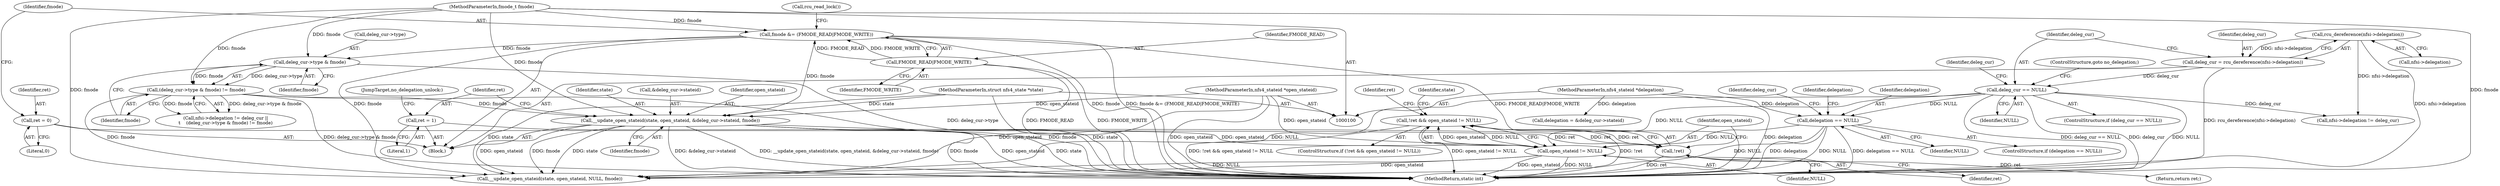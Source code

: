digraph "0_linux_dc0b027dfadfcb8a5504f7d8052754bf8d501ab9_25@API" {
"1000202" [label="(Call,!ret && open_stateid != NULL)"];
"1000203" [label="(Call,!ret)"];
"1000190" [label="(Call,ret = 1)"];
"1000115" [label="(Call,ret = 0)"];
"1000205" [label="(Call,open_stateid != NULL)"];
"1000182" [label="(Call,__update_open_stateid(state, open_stateid, &deleg_cur->stateid, fmode))"];
"1000101" [label="(MethodParameterIn,struct nfs4_state *state)"];
"1000102" [label="(MethodParameterIn,nfs4_stateid *open_stateid)"];
"1000147" [label="(Call,(deleg_cur->type & fmode) != fmode)"];
"1000148" [label="(Call,deleg_cur->type & fmode)"];
"1000118" [label="(Call,fmode &= (FMODE_READ|FMODE_WRITE))"];
"1000104" [label="(MethodParameterIn,fmode_t fmode)"];
"1000120" [label="(Call,FMODE_READ|FMODE_WRITE)"];
"1000156" [label="(Call,delegation == NULL)"];
"1000103" [label="(MethodParameterIn,nfs4_stateid *delegation)"];
"1000131" [label="(Call,deleg_cur == NULL)"];
"1000124" [label="(Call,deleg_cur = rcu_dereference(nfsi->delegation))"];
"1000126" [label="(Call,rcu_dereference(nfsi->delegation))"];
"1000105" [label="(Block,)"];
"1000189" [label="(Identifier,fmode)"];
"1000125" [label="(Identifier,deleg_cur)"];
"1000127" [label="(Call,nfsi->delegation)"];
"1000219" [label="(MethodReturn,static int)"];
"1000104" [label="(MethodParameterIn,fmode_t fmode)"];
"1000157" [label="(Identifier,delegation)"];
"1000202" [label="(Call,!ret && open_stateid != NULL)"];
"1000115" [label="(Call,ret = 0)"];
"1000171" [label="(Identifier,deleg_cur)"];
"1000207" [label="(Identifier,NULL)"];
"1000131" [label="(Call,deleg_cur == NULL)"];
"1000191" [label="(Identifier,ret)"];
"1000160" [label="(Identifier,delegation)"];
"1000116" [label="(Identifier,ret)"];
"1000152" [label="(Identifier,fmode)"];
"1000119" [label="(Identifier,fmode)"];
"1000182" [label="(Call,__update_open_stateid(state, open_stateid, &deleg_cur->stateid, fmode))"];
"1000133" [label="(Identifier,NULL)"];
"1000156" [label="(Call,delegation == NULL)"];
"1000209" [label="(Call,__update_open_stateid(state, open_stateid, NULL, fmode))"];
"1000201" [label="(ControlStructure,if (!ret && open_stateid != NULL))"];
"1000204" [label="(Identifier,ret)"];
"1000134" [label="(ControlStructure,goto no_delegation;)"];
"1000153" [label="(Identifier,fmode)"];
"1000123" [label="(Call,rcu_read_lock())"];
"1000142" [label="(Call,nfsi->delegation != deleg_cur)"];
"1000126" [label="(Call,rcu_dereference(nfsi->delegation))"];
"1000192" [label="(Literal,1)"];
"1000206" [label="(Identifier,open_stateid)"];
"1000205" [label="(Call,open_stateid != NULL)"];
"1000218" [label="(Identifier,ret)"];
"1000132" [label="(Identifier,deleg_cur)"];
"1000141" [label="(Call,nfsi->delegation != deleg_cur ||\n\t    (deleg_cur->type & fmode) != fmode)"];
"1000117" [label="(Literal,0)"];
"1000121" [label="(Identifier,FMODE_READ)"];
"1000184" [label="(Identifier,open_stateid)"];
"1000148" [label="(Call,deleg_cur->type & fmode)"];
"1000183" [label="(Identifier,state)"];
"1000203" [label="(Call,!ret)"];
"1000155" [label="(ControlStructure,if (delegation == NULL))"];
"1000159" [label="(Call,delegation = &deleg_cur->stateid)"];
"1000120" [label="(Call,FMODE_READ|FMODE_WRITE)"];
"1000124" [label="(Call,deleg_cur = rcu_dereference(nfsi->delegation))"];
"1000190" [label="(Call,ret = 1)"];
"1000158" [label="(Identifier,NULL)"];
"1000185" [label="(Call,&deleg_cur->stateid)"];
"1000210" [label="(Identifier,state)"];
"1000101" [label="(MethodParameterIn,struct nfs4_state *state)"];
"1000102" [label="(MethodParameterIn,nfs4_stateid *open_stateid)"];
"1000138" [label="(Identifier,deleg_cur)"];
"1000103" [label="(MethodParameterIn,nfs4_stateid *delegation)"];
"1000122" [label="(Identifier,FMODE_WRITE)"];
"1000149" [label="(Call,deleg_cur->type)"];
"1000193" [label="(JumpTarget,no_delegation_unlock:)"];
"1000118" [label="(Call,fmode &= (FMODE_READ|FMODE_WRITE))"];
"1000147" [label="(Call,(deleg_cur->type & fmode) != fmode)"];
"1000130" [label="(ControlStructure,if (deleg_cur == NULL))"];
"1000217" [label="(Return,return ret;)"];
"1000202" -> "1000201"  [label="AST: "];
"1000202" -> "1000203"  [label="CFG: "];
"1000202" -> "1000205"  [label="CFG: "];
"1000203" -> "1000202"  [label="AST: "];
"1000205" -> "1000202"  [label="AST: "];
"1000210" -> "1000202"  [label="CFG: "];
"1000218" -> "1000202"  [label="CFG: "];
"1000202" -> "1000219"  [label="DDG: !ret"];
"1000202" -> "1000219"  [label="DDG: open_stateid != NULL"];
"1000202" -> "1000219"  [label="DDG: !ret && open_stateid != NULL"];
"1000203" -> "1000202"  [label="DDG: ret"];
"1000205" -> "1000202"  [label="DDG: open_stateid"];
"1000205" -> "1000202"  [label="DDG: NULL"];
"1000203" -> "1000204"  [label="CFG: "];
"1000204" -> "1000203"  [label="AST: "];
"1000206" -> "1000203"  [label="CFG: "];
"1000203" -> "1000219"  [label="DDG: ret"];
"1000190" -> "1000203"  [label="DDG: ret"];
"1000115" -> "1000203"  [label="DDG: ret"];
"1000203" -> "1000217"  [label="DDG: ret"];
"1000190" -> "1000105"  [label="AST: "];
"1000190" -> "1000192"  [label="CFG: "];
"1000191" -> "1000190"  [label="AST: "];
"1000192" -> "1000190"  [label="AST: "];
"1000193" -> "1000190"  [label="CFG: "];
"1000115" -> "1000105"  [label="AST: "];
"1000115" -> "1000117"  [label="CFG: "];
"1000116" -> "1000115"  [label="AST: "];
"1000117" -> "1000115"  [label="AST: "];
"1000119" -> "1000115"  [label="CFG: "];
"1000205" -> "1000207"  [label="CFG: "];
"1000206" -> "1000205"  [label="AST: "];
"1000207" -> "1000205"  [label="AST: "];
"1000205" -> "1000219"  [label="DDG: open_stateid"];
"1000205" -> "1000219"  [label="DDG: NULL"];
"1000182" -> "1000205"  [label="DDG: open_stateid"];
"1000102" -> "1000205"  [label="DDG: open_stateid"];
"1000156" -> "1000205"  [label="DDG: NULL"];
"1000131" -> "1000205"  [label="DDG: NULL"];
"1000205" -> "1000209"  [label="DDG: open_stateid"];
"1000205" -> "1000209"  [label="DDG: NULL"];
"1000182" -> "1000105"  [label="AST: "];
"1000182" -> "1000189"  [label="CFG: "];
"1000183" -> "1000182"  [label="AST: "];
"1000184" -> "1000182"  [label="AST: "];
"1000185" -> "1000182"  [label="AST: "];
"1000189" -> "1000182"  [label="AST: "];
"1000191" -> "1000182"  [label="CFG: "];
"1000182" -> "1000219"  [label="DDG: &deleg_cur->stateid"];
"1000182" -> "1000219"  [label="DDG: __update_open_stateid(state, open_stateid, &deleg_cur->stateid, fmode)"];
"1000182" -> "1000219"  [label="DDG: fmode"];
"1000182" -> "1000219"  [label="DDG: open_stateid"];
"1000182" -> "1000219"  [label="DDG: state"];
"1000101" -> "1000182"  [label="DDG: state"];
"1000102" -> "1000182"  [label="DDG: open_stateid"];
"1000147" -> "1000182"  [label="DDG: fmode"];
"1000118" -> "1000182"  [label="DDG: fmode"];
"1000104" -> "1000182"  [label="DDG: fmode"];
"1000182" -> "1000209"  [label="DDG: state"];
"1000182" -> "1000209"  [label="DDG: open_stateid"];
"1000182" -> "1000209"  [label="DDG: fmode"];
"1000101" -> "1000100"  [label="AST: "];
"1000101" -> "1000219"  [label="DDG: state"];
"1000101" -> "1000209"  [label="DDG: state"];
"1000102" -> "1000100"  [label="AST: "];
"1000102" -> "1000219"  [label="DDG: open_stateid"];
"1000102" -> "1000209"  [label="DDG: open_stateid"];
"1000147" -> "1000141"  [label="AST: "];
"1000147" -> "1000153"  [label="CFG: "];
"1000148" -> "1000147"  [label="AST: "];
"1000153" -> "1000147"  [label="AST: "];
"1000141" -> "1000147"  [label="CFG: "];
"1000147" -> "1000219"  [label="DDG: deleg_cur->type & fmode"];
"1000147" -> "1000219"  [label="DDG: fmode"];
"1000147" -> "1000141"  [label="DDG: deleg_cur->type & fmode"];
"1000147" -> "1000141"  [label="DDG: fmode"];
"1000148" -> "1000147"  [label="DDG: deleg_cur->type"];
"1000148" -> "1000147"  [label="DDG: fmode"];
"1000104" -> "1000147"  [label="DDG: fmode"];
"1000147" -> "1000209"  [label="DDG: fmode"];
"1000148" -> "1000152"  [label="CFG: "];
"1000149" -> "1000148"  [label="AST: "];
"1000152" -> "1000148"  [label="AST: "];
"1000153" -> "1000148"  [label="CFG: "];
"1000148" -> "1000219"  [label="DDG: deleg_cur->type"];
"1000118" -> "1000148"  [label="DDG: fmode"];
"1000104" -> "1000148"  [label="DDG: fmode"];
"1000118" -> "1000105"  [label="AST: "];
"1000118" -> "1000120"  [label="CFG: "];
"1000119" -> "1000118"  [label="AST: "];
"1000120" -> "1000118"  [label="AST: "];
"1000123" -> "1000118"  [label="CFG: "];
"1000118" -> "1000219"  [label="DDG: fmode &= (FMODE_READ|FMODE_WRITE)"];
"1000118" -> "1000219"  [label="DDG: FMODE_READ|FMODE_WRITE"];
"1000118" -> "1000219"  [label="DDG: fmode"];
"1000104" -> "1000118"  [label="DDG: fmode"];
"1000120" -> "1000118"  [label="DDG: FMODE_READ"];
"1000120" -> "1000118"  [label="DDG: FMODE_WRITE"];
"1000118" -> "1000209"  [label="DDG: fmode"];
"1000104" -> "1000100"  [label="AST: "];
"1000104" -> "1000219"  [label="DDG: fmode"];
"1000104" -> "1000209"  [label="DDG: fmode"];
"1000120" -> "1000122"  [label="CFG: "];
"1000121" -> "1000120"  [label="AST: "];
"1000122" -> "1000120"  [label="AST: "];
"1000120" -> "1000219"  [label="DDG: FMODE_READ"];
"1000120" -> "1000219"  [label="DDG: FMODE_WRITE"];
"1000156" -> "1000155"  [label="AST: "];
"1000156" -> "1000158"  [label="CFG: "];
"1000157" -> "1000156"  [label="AST: "];
"1000158" -> "1000156"  [label="AST: "];
"1000160" -> "1000156"  [label="CFG: "];
"1000171" -> "1000156"  [label="CFG: "];
"1000156" -> "1000219"  [label="DDG: delegation == NULL"];
"1000156" -> "1000219"  [label="DDG: delegation"];
"1000156" -> "1000219"  [label="DDG: NULL"];
"1000103" -> "1000156"  [label="DDG: delegation"];
"1000131" -> "1000156"  [label="DDG: NULL"];
"1000156" -> "1000209"  [label="DDG: NULL"];
"1000103" -> "1000100"  [label="AST: "];
"1000103" -> "1000219"  [label="DDG: delegation"];
"1000103" -> "1000159"  [label="DDG: delegation"];
"1000131" -> "1000130"  [label="AST: "];
"1000131" -> "1000133"  [label="CFG: "];
"1000132" -> "1000131"  [label="AST: "];
"1000133" -> "1000131"  [label="AST: "];
"1000134" -> "1000131"  [label="CFG: "];
"1000138" -> "1000131"  [label="CFG: "];
"1000131" -> "1000219"  [label="DDG: deleg_cur"];
"1000131" -> "1000219"  [label="DDG: NULL"];
"1000131" -> "1000219"  [label="DDG: deleg_cur == NULL"];
"1000124" -> "1000131"  [label="DDG: deleg_cur"];
"1000131" -> "1000142"  [label="DDG: deleg_cur"];
"1000131" -> "1000209"  [label="DDG: NULL"];
"1000124" -> "1000105"  [label="AST: "];
"1000124" -> "1000126"  [label="CFG: "];
"1000125" -> "1000124"  [label="AST: "];
"1000126" -> "1000124"  [label="AST: "];
"1000132" -> "1000124"  [label="CFG: "];
"1000124" -> "1000219"  [label="DDG: rcu_dereference(nfsi->delegation)"];
"1000126" -> "1000124"  [label="DDG: nfsi->delegation"];
"1000126" -> "1000127"  [label="CFG: "];
"1000127" -> "1000126"  [label="AST: "];
"1000126" -> "1000219"  [label="DDG: nfsi->delegation"];
"1000126" -> "1000142"  [label="DDG: nfsi->delegation"];
}
